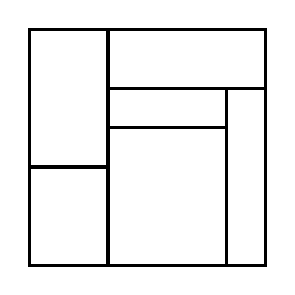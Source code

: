 \begin{tikzpicture}[very thick, scale=.5]
    \draw (0,5/2) rectangle (2,6);
    \draw (0,0) rectangle (2,5/2);
    \draw (2,9/2) rectangle (6,6);
    \draw (2,7/2) rectangle (5,9/2);
    \draw (2,0) rectangle (5,7/2);
    \draw (5,0) rectangle (6,9/2);
\end{tikzpicture}
